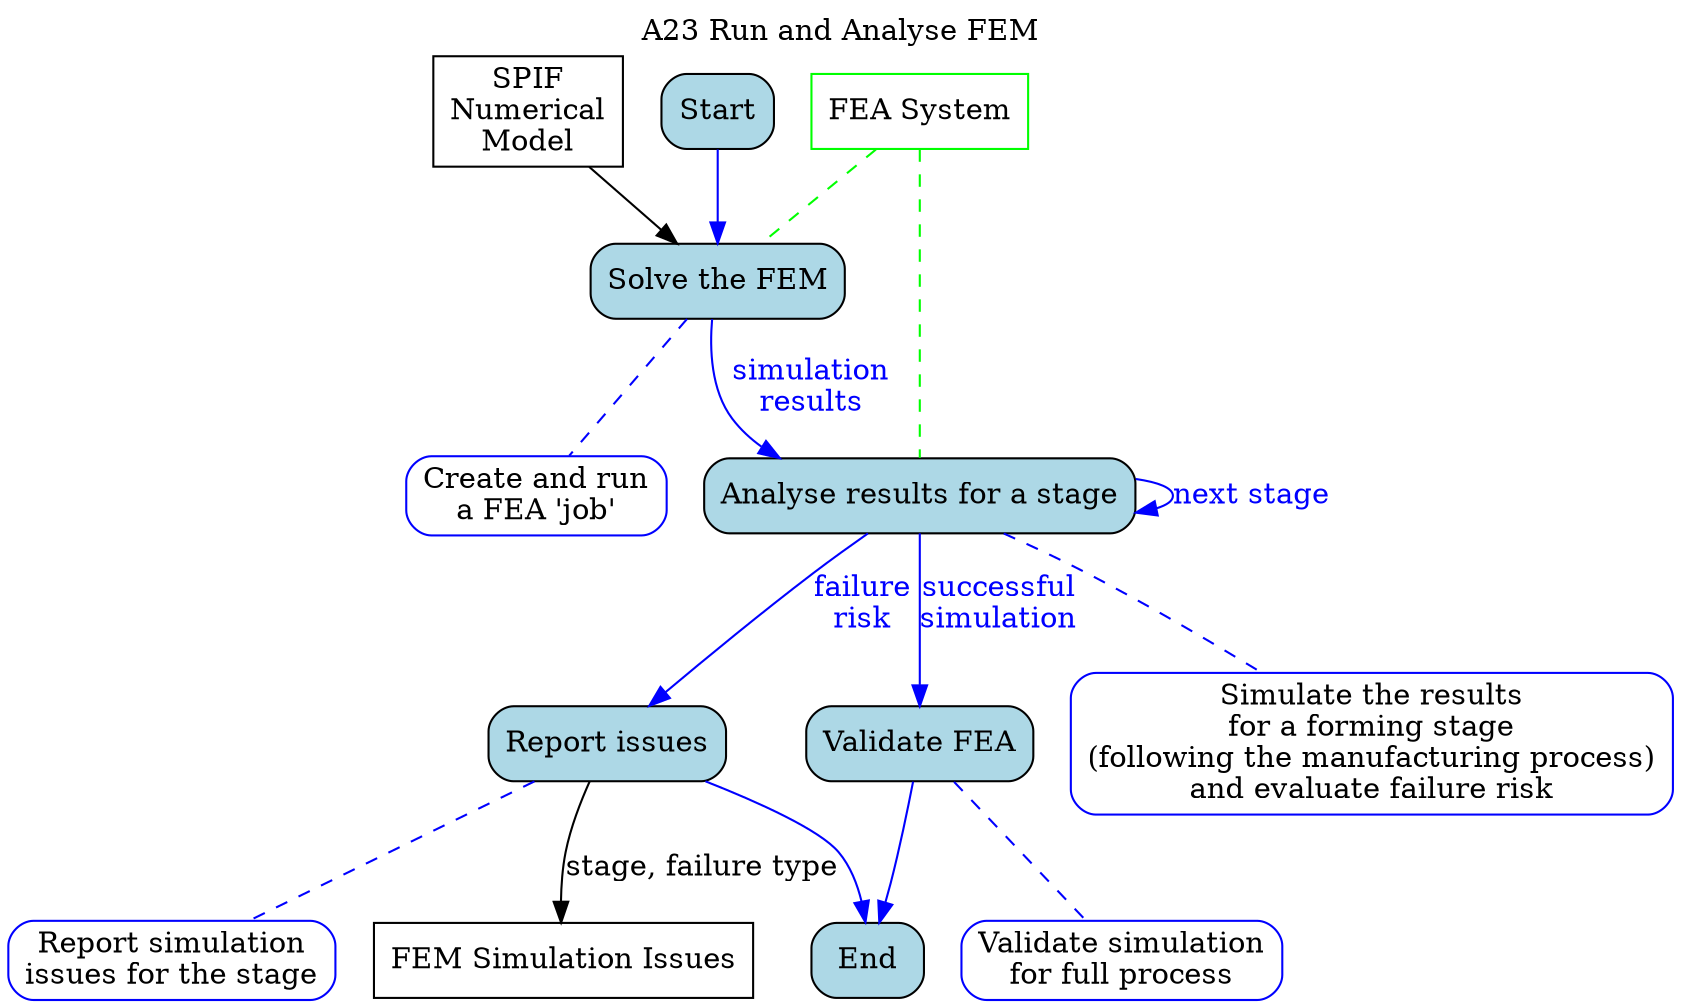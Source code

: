 digraph behaviourmodel {


# activity title
labelloc="t"
label="A23 Run and Analyse FEM"

# inputs and outputs
node [shape=box, style=filled, fillcolor=white, color=black]
fem [label="SPIF\nNumerical\nModel"]
fem_issues [label="FEM Simulation Issues"]

# mechanisms
node [shape=box, style=filled, fillcolor=white, color=green]
fea [label="FEA System"]

# tasks definition
node [shape=box, style="filled, rounded", fillcolor=lightblue, color=black]
Start
t1 [label="Solve the FEM"]
t2 [label="Analyse results for a stage"]
t3 [label="Report issues"]
t4 [label="Validate FEA"]
End

# rules
node [shape=box, style="filled, rounded", fillcolor=white, color=blue]
r1 [label="Create and run\na FEA 'job'"]
r2 [label="Simulate the results\nfor a forming stage\n(following the manufacturing process)\nand evaluate failure risk"]
r3 [label="Report simulation\nissues for the stage"]
r4 [label="Validate simulation\nfor full process"]

# attaching rules
edge [dir=none, color=blue, style=dashed]
t1 -> r1
t2 -> r2
t3 -> r3
t4 -> r4

# task sequence
edge [dir=forward, color=blue, fontcolor=blue, style=solid]
Start -> t1
t1 -> t2 [label="simulation\nresults"]
t2 -> t2 [label="next stage"]
t2 -> t3 [label="failure\nrisk"]
t2 -> t4 [label="successful\nsimulation"]
{t3, t4} -> End

# attaching mechanisms
edge [dir=none, color=green, style=dashed]
fea -> {t1, t2}

# attaching inputs and outputs
edge [dir=forward, color=black, fontcolor=black, style=solid]
fem -> t1
t3 -> fem_issues [label="stage, failure type"]

}

